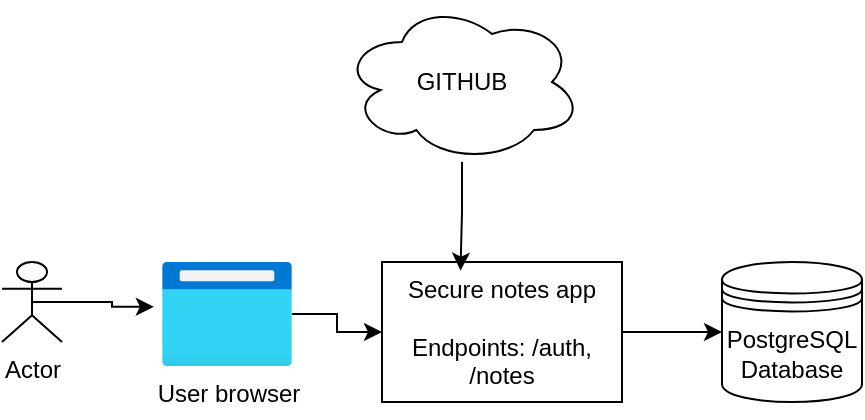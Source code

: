 <mxfile version="28.2.8">
  <diagram name="Page-1" id="wQdYjDTQ9otpaTvRJ1rn">
    <mxGraphModel dx="806" dy="481" grid="1" gridSize="10" guides="1" tooltips="1" connect="1" arrows="1" fold="1" page="1" pageScale="1" pageWidth="1100" pageHeight="850" math="0" shadow="0">
      <root>
        <mxCell id="0" />
        <mxCell id="1" parent="0" />
        <mxCell id="Loh9Il3-jM7u6gasKObG-1" value="Actor" style="shape=umlActor;verticalLabelPosition=bottom;verticalAlign=top;html=1;outlineConnect=0;" vertex="1" parent="1">
          <mxGeometry x="180" y="200" width="30" height="40" as="geometry" />
        </mxCell>
        <mxCell id="Loh9Il3-jM7u6gasKObG-10" style="edgeStyle=orthogonalEdgeStyle;rounded=0;orthogonalLoop=1;jettySize=auto;html=1;entryX=0;entryY=0.5;entryDx=0;entryDy=0;" edge="1" parent="1" source="Loh9Il3-jM7u6gasKObG-3" target="Loh9Il3-jM7u6gasKObG-4">
          <mxGeometry relative="1" as="geometry" />
        </mxCell>
        <mxCell id="Loh9Il3-jM7u6gasKObG-3" value="User browser" style="image;aspect=fixed;html=1;points=[];align=center;fontSize=12;image=img/lib/azure2/general/Browser.svg;" vertex="1" parent="1">
          <mxGeometry x="260" y="200" width="65" height="52" as="geometry" />
        </mxCell>
        <mxCell id="Loh9Il3-jM7u6gasKObG-11" style="edgeStyle=orthogonalEdgeStyle;rounded=0;orthogonalLoop=1;jettySize=auto;html=1;entryX=0;entryY=0.5;entryDx=0;entryDy=0;" edge="1" parent="1" source="Loh9Il3-jM7u6gasKObG-4" target="Loh9Il3-jM7u6gasKObG-5">
          <mxGeometry relative="1" as="geometry" />
        </mxCell>
        <mxCell id="Loh9Il3-jM7u6gasKObG-4" value="&lt;div&gt;&lt;br&gt;&lt;/div&gt;&lt;div&gt;&lt;span style=&quot;background-color: transparent; color: light-dark(rgb(0, 0, 0), rgb(255, 255, 255));&quot;&gt;Secure notes app&lt;/span&gt;&lt;/div&gt;&lt;div&gt;&lt;br&gt;&lt;/div&gt;&lt;div&gt;&lt;div&gt;Endpoints: /auth, /notes&lt;/div&gt;&lt;/div&gt;&lt;div&gt;&lt;br&gt;&lt;/div&gt;" style="rounded=0;whiteSpace=wrap;html=1;" vertex="1" parent="1">
          <mxGeometry x="370" y="200" width="120" height="70" as="geometry" />
        </mxCell>
        <mxCell id="Loh9Il3-jM7u6gasKObG-5" value="PostgreSQL Database" style="shape=datastore;whiteSpace=wrap;html=1;" vertex="1" parent="1">
          <mxGeometry x="540" y="200" width="70" height="70" as="geometry" />
        </mxCell>
        <mxCell id="Loh9Il3-jM7u6gasKObG-8" value="GITHUB" style="ellipse;shape=cloud;whiteSpace=wrap;html=1;" vertex="1" parent="1">
          <mxGeometry x="350" y="70" width="120" height="80" as="geometry" />
        </mxCell>
        <mxCell id="Loh9Il3-jM7u6gasKObG-9" style="edgeStyle=orthogonalEdgeStyle;rounded=0;orthogonalLoop=1;jettySize=auto;html=1;exitX=0.5;exitY=0.5;exitDx=0;exitDy=0;exitPerimeter=0;entryX=-0.063;entryY=0.431;entryDx=0;entryDy=0;entryPerimeter=0;" edge="1" parent="1" source="Loh9Il3-jM7u6gasKObG-1" target="Loh9Il3-jM7u6gasKObG-3">
          <mxGeometry relative="1" as="geometry" />
        </mxCell>
        <mxCell id="Loh9Il3-jM7u6gasKObG-12" style="edgeStyle=orthogonalEdgeStyle;rounded=0;orthogonalLoop=1;jettySize=auto;html=1;entryX=0.327;entryY=0.062;entryDx=0;entryDy=0;entryPerimeter=0;" edge="1" parent="1" source="Loh9Il3-jM7u6gasKObG-8" target="Loh9Il3-jM7u6gasKObG-4">
          <mxGeometry relative="1" as="geometry" />
        </mxCell>
      </root>
    </mxGraphModel>
  </diagram>
</mxfile>
